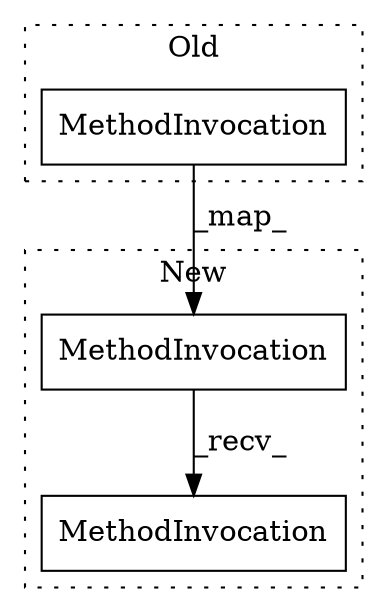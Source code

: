 digraph G {
subgraph cluster0 {
1 [label="MethodInvocation" a="32" s="10424,10502" l="20,1" shape="box"];
label = "Old";
style="dotted";
}
subgraph cluster1 {
2 [label="MethodInvocation" a="32" s="10614" l="9" shape="box"];
3 [label="MethodInvocation" a="32" s="10529,10603" l="16,1" shape="box"];
label = "New";
style="dotted";
}
1 -> 3 [label="_map_"];
3 -> 2 [label="_recv_"];
}